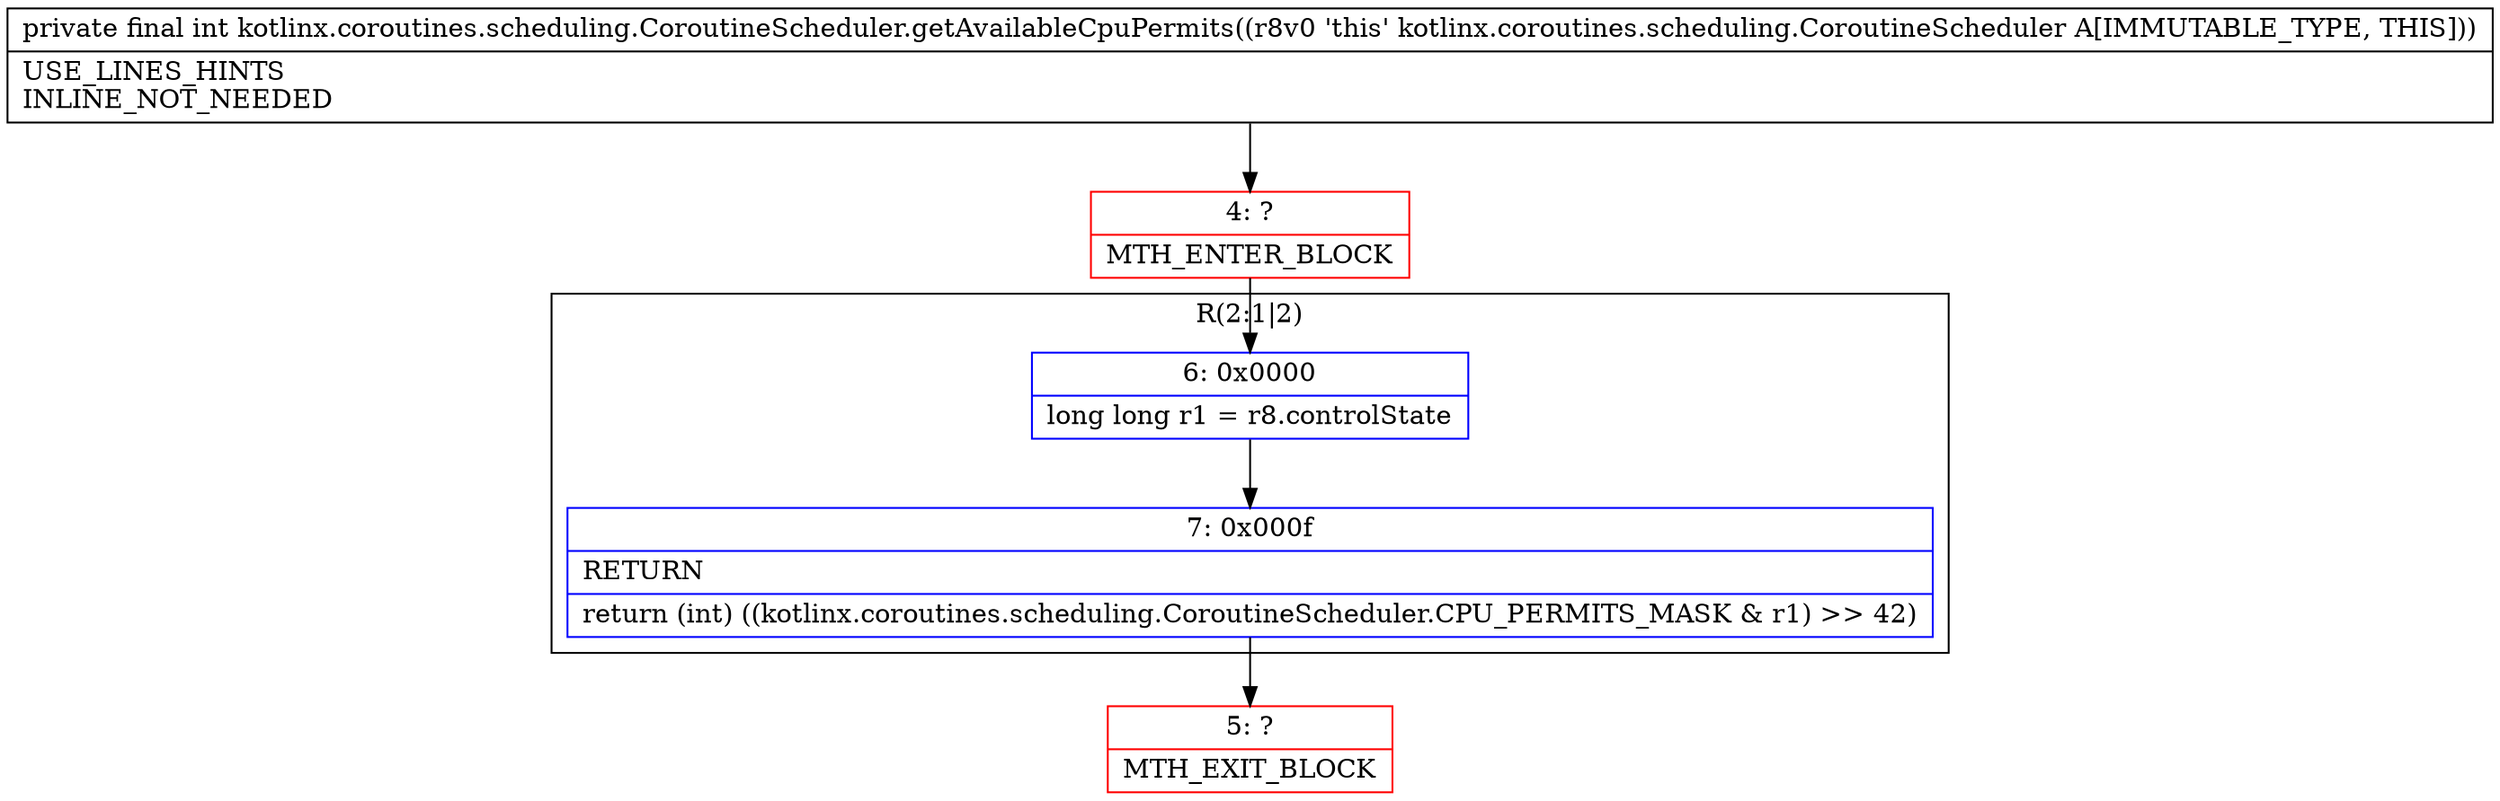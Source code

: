 digraph "CFG forkotlinx.coroutines.scheduling.CoroutineScheduler.getAvailableCpuPermits()I" {
subgraph cluster_Region_1593348478 {
label = "R(2:1|2)";
node [shape=record,color=blue];
Node_6 [shape=record,label="{6\:\ 0x0000|long long r1 = r8.controlState\l}"];
Node_7 [shape=record,label="{7\:\ 0x000f|RETURN\l|return (int) ((kotlinx.coroutines.scheduling.CoroutineScheduler.CPU_PERMITS_MASK & r1) \>\> 42)\l}"];
}
Node_4 [shape=record,color=red,label="{4\:\ ?|MTH_ENTER_BLOCK\l}"];
Node_5 [shape=record,color=red,label="{5\:\ ?|MTH_EXIT_BLOCK\l}"];
MethodNode[shape=record,label="{private final int kotlinx.coroutines.scheduling.CoroutineScheduler.getAvailableCpuPermits((r8v0 'this' kotlinx.coroutines.scheduling.CoroutineScheduler A[IMMUTABLE_TYPE, THIS]))  | USE_LINES_HINTS\lINLINE_NOT_NEEDED\l}"];
MethodNode -> Node_4;Node_6 -> Node_7;
Node_7 -> Node_5;
Node_4 -> Node_6;
}

